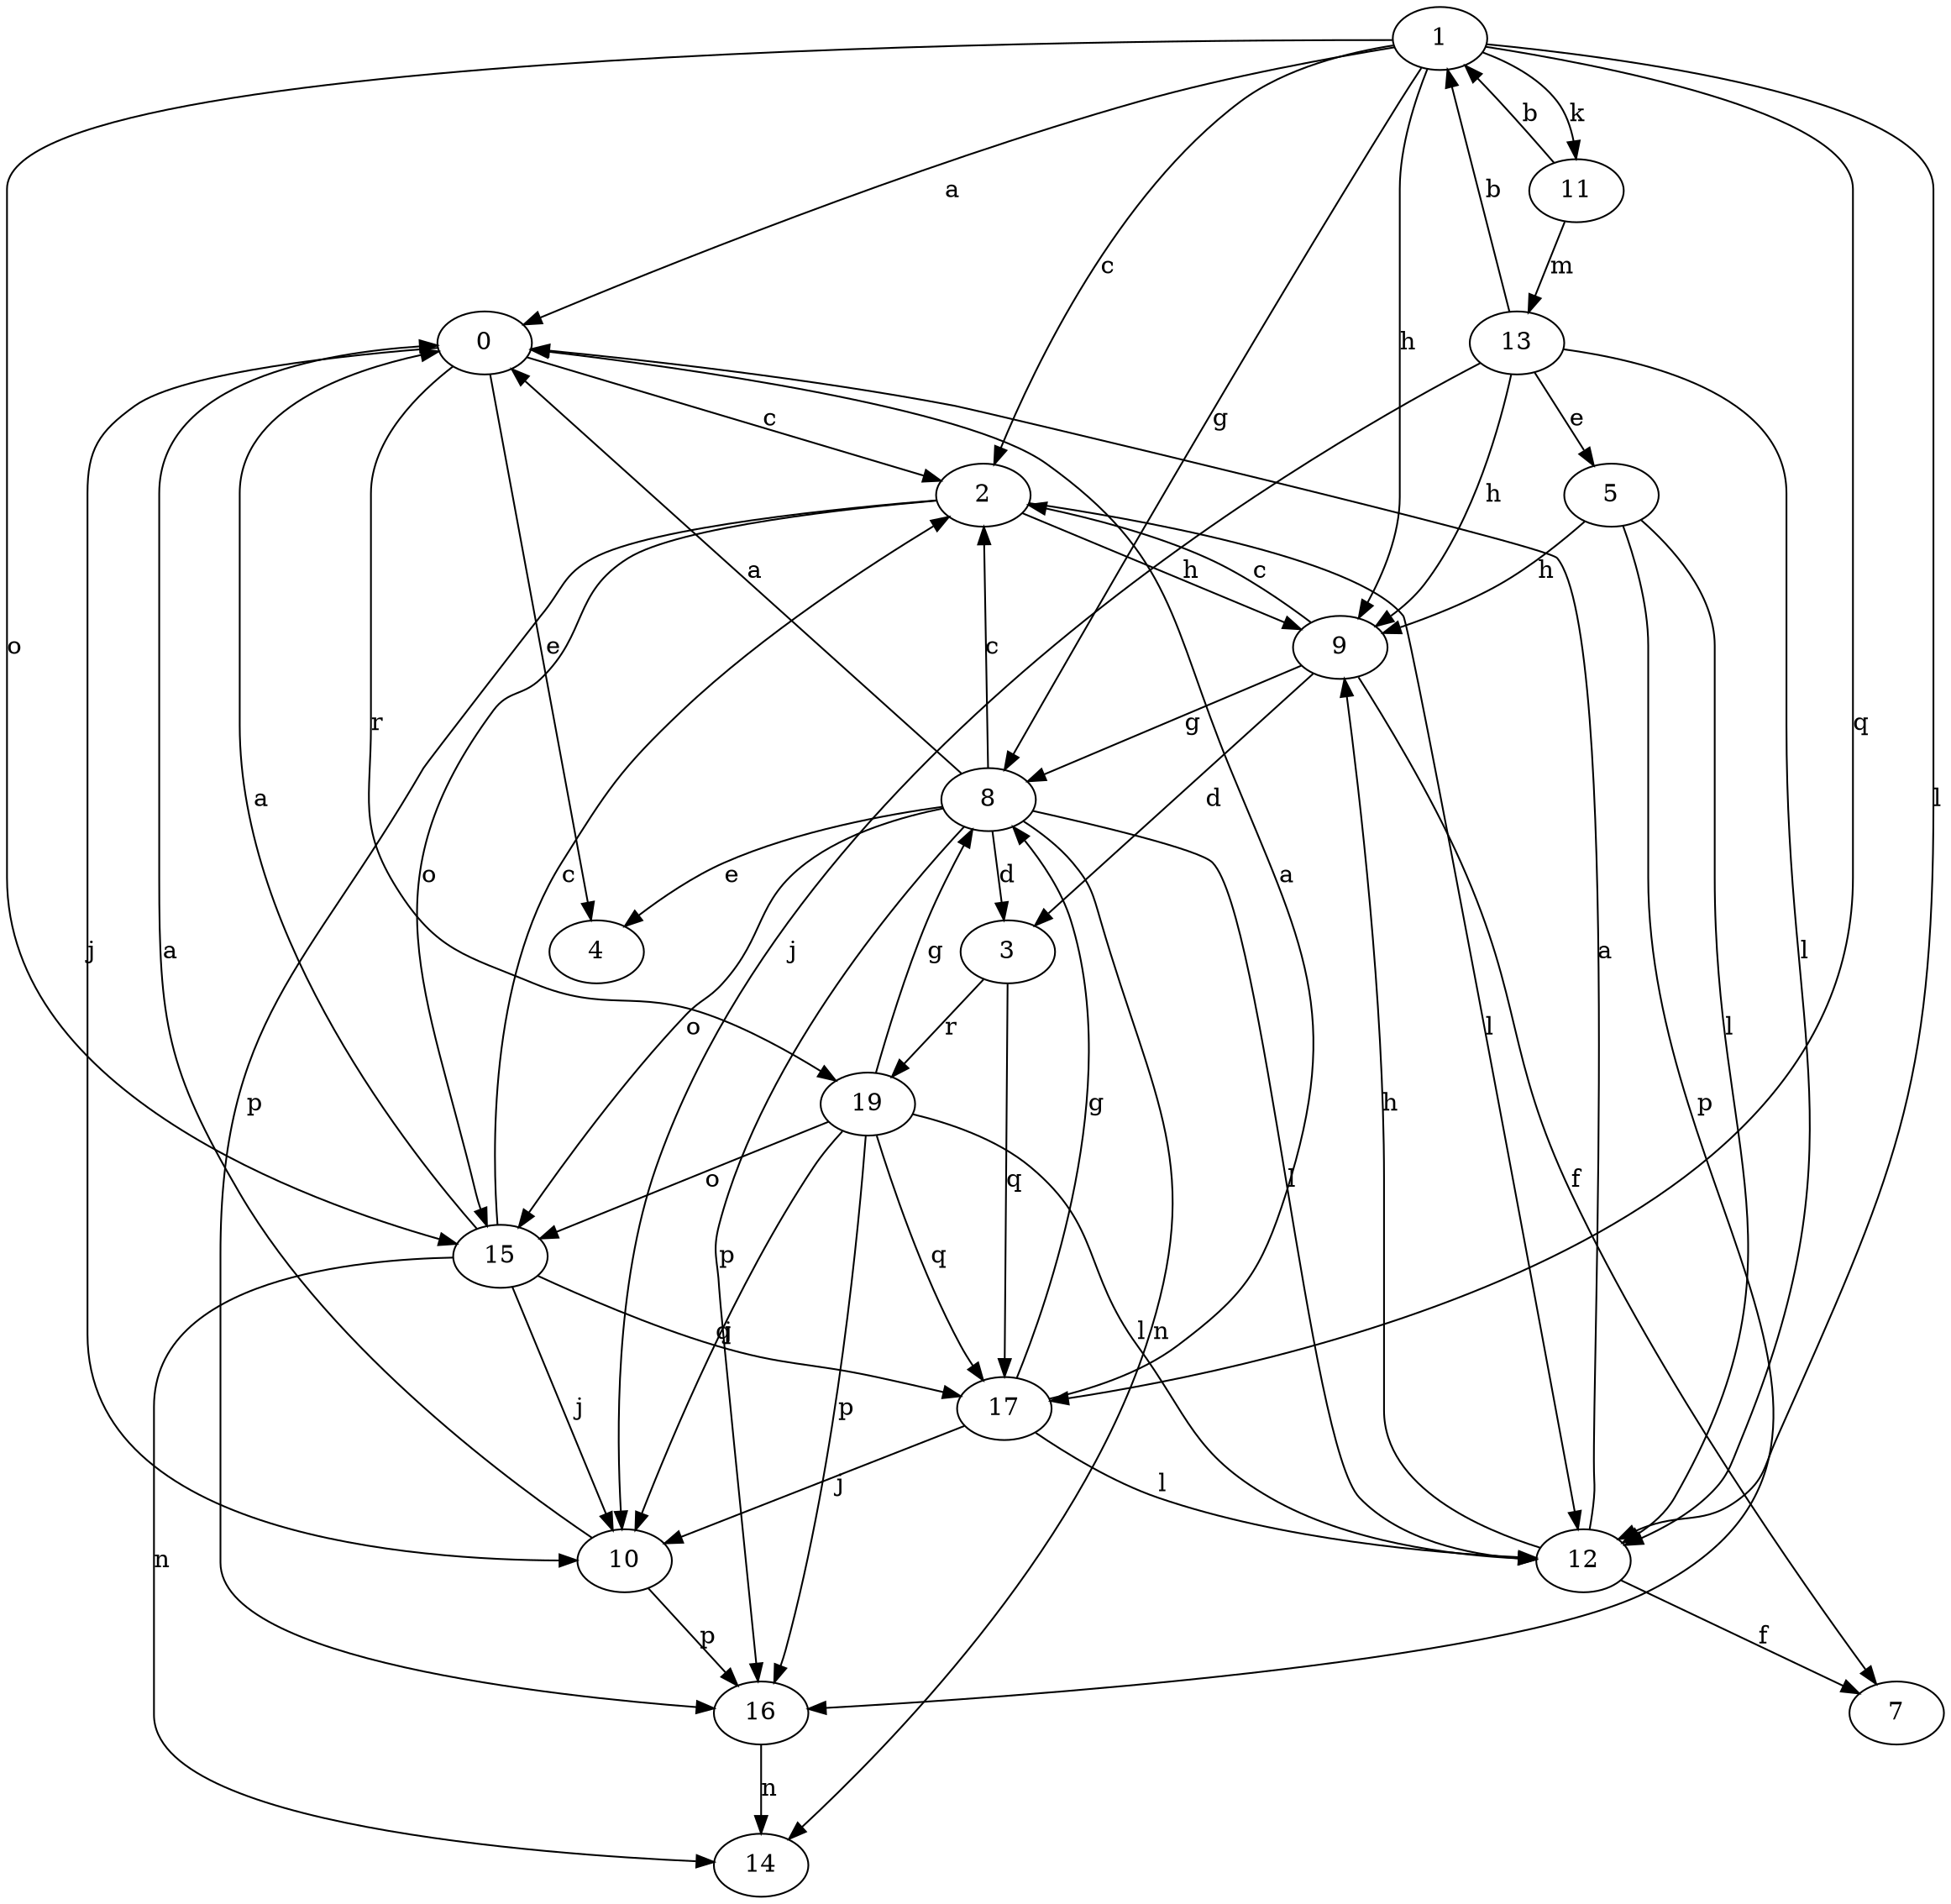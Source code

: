 strict digraph  {
0;
1;
2;
3;
4;
5;
7;
8;
9;
10;
11;
12;
13;
14;
15;
16;
17;
19;
0 -> 2  [label=c];
0 -> 4  [label=e];
0 -> 10  [label=j];
0 -> 19  [label=r];
1 -> 0  [label=a];
1 -> 2  [label=c];
1 -> 8  [label=g];
1 -> 9  [label=h];
1 -> 11  [label=k];
1 -> 12  [label=l];
1 -> 15  [label=o];
1 -> 17  [label=q];
2 -> 9  [label=h];
2 -> 12  [label=l];
2 -> 15  [label=o];
2 -> 16  [label=p];
3 -> 17  [label=q];
3 -> 19  [label=r];
5 -> 9  [label=h];
5 -> 12  [label=l];
5 -> 16  [label=p];
8 -> 0  [label=a];
8 -> 2  [label=c];
8 -> 3  [label=d];
8 -> 4  [label=e];
8 -> 12  [label=l];
8 -> 14  [label=n];
8 -> 15  [label=o];
8 -> 16  [label=p];
9 -> 2  [label=c];
9 -> 3  [label=d];
9 -> 7  [label=f];
9 -> 8  [label=g];
10 -> 0  [label=a];
10 -> 16  [label=p];
11 -> 1  [label=b];
11 -> 13  [label=m];
12 -> 0  [label=a];
12 -> 7  [label=f];
12 -> 9  [label=h];
13 -> 1  [label=b];
13 -> 5  [label=e];
13 -> 9  [label=h];
13 -> 10  [label=j];
13 -> 12  [label=l];
15 -> 0  [label=a];
15 -> 2  [label=c];
15 -> 10  [label=j];
15 -> 14  [label=n];
15 -> 17  [label=q];
16 -> 14  [label=n];
17 -> 0  [label=a];
17 -> 8  [label=g];
17 -> 10  [label=j];
17 -> 12  [label=l];
19 -> 8  [label=g];
19 -> 10  [label=j];
19 -> 12  [label=l];
19 -> 15  [label=o];
19 -> 16  [label=p];
19 -> 17  [label=q];
}
